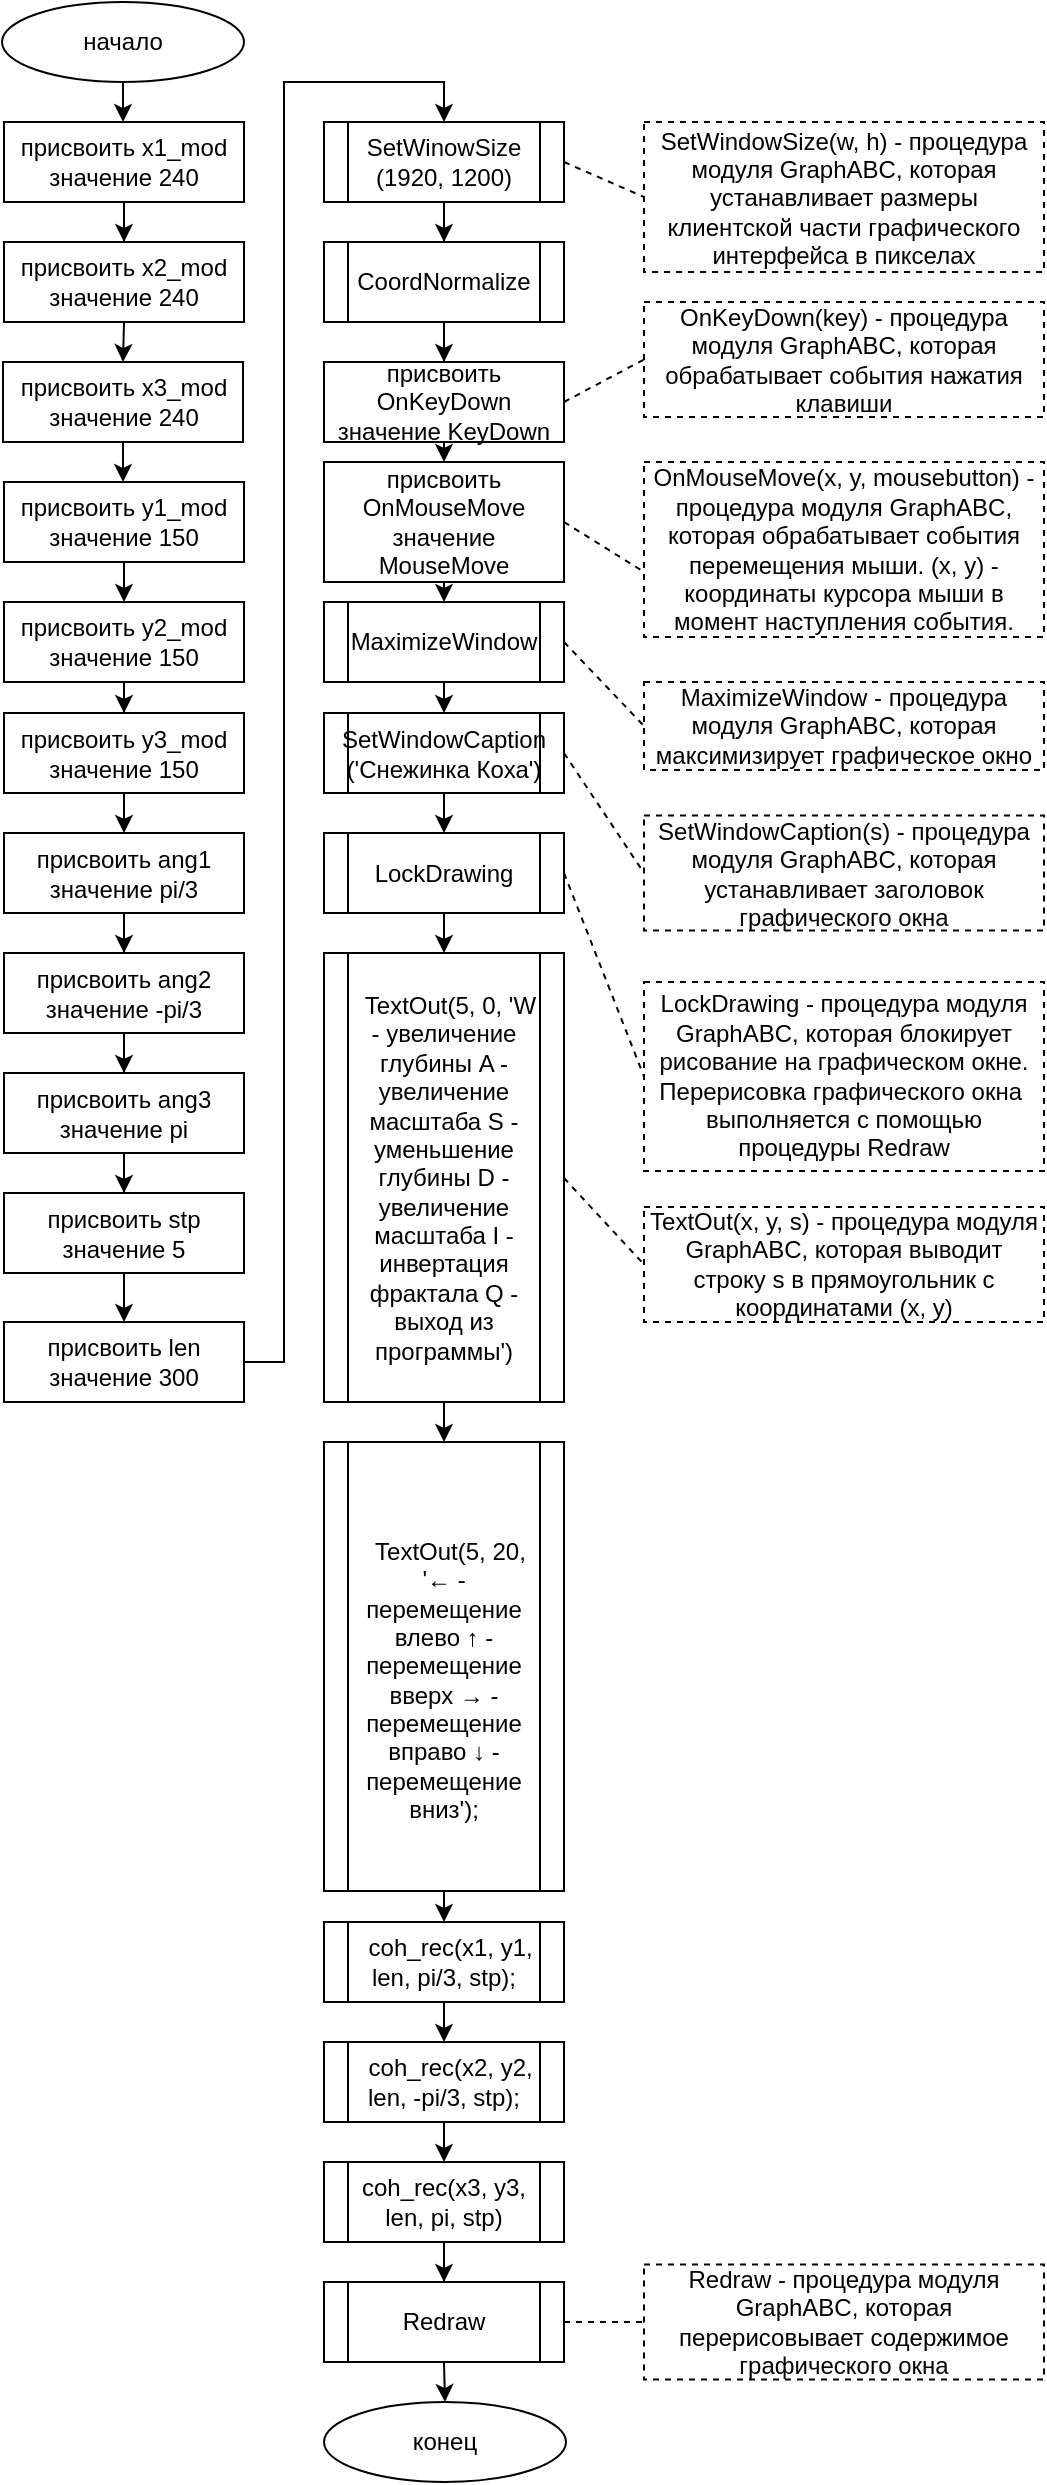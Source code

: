 <mxfile version="23.0.2" type="device">
  <diagram name="Страница — 1" id="pQ8q6ckDTj6NExo2osQ6">
    <mxGraphModel dx="867" dy="557" grid="1" gridSize="10" guides="1" tooltips="1" connect="1" arrows="1" fold="1" page="1" pageScale="1" pageWidth="827" pageHeight="1169" math="0" shadow="0">
      <root>
        <mxCell id="0" />
        <mxCell id="1" parent="0" />
        <mxCell id="fS_-C7JciXsx0S3O4n0o-3" value="" style="edgeStyle=orthogonalEdgeStyle;rounded=0;orthogonalLoop=1;jettySize=auto;html=1;" edge="1" parent="1" source="fS_-C7JciXsx0S3O4n0o-1" target="fS_-C7JciXsx0S3O4n0o-2">
          <mxGeometry relative="1" as="geometry" />
        </mxCell>
        <mxCell id="fS_-C7JciXsx0S3O4n0o-1" value="начало" style="ellipse;whiteSpace=wrap;html=1;" vertex="1" parent="1">
          <mxGeometry x="359" y="240" width="121" height="40" as="geometry" />
        </mxCell>
        <mxCell id="fS_-C7JciXsx0S3O4n0o-17" style="edgeStyle=orthogonalEdgeStyle;rounded=0;orthogonalLoop=1;jettySize=auto;html=1;entryX=0.5;entryY=0;entryDx=0;entryDy=0;" edge="1" parent="1" source="fS_-C7JciXsx0S3O4n0o-2" target="fS_-C7JciXsx0S3O4n0o-4">
          <mxGeometry relative="1" as="geometry" />
        </mxCell>
        <mxCell id="fS_-C7JciXsx0S3O4n0o-2" value="присвоить x1_mod значение 240" style="rounded=0;whiteSpace=wrap;html=1;" vertex="1" parent="1">
          <mxGeometry x="360" y="300" width="120" height="40" as="geometry" />
        </mxCell>
        <mxCell id="fS_-C7JciXsx0S3O4n0o-18" style="edgeStyle=orthogonalEdgeStyle;rounded=0;orthogonalLoop=1;jettySize=auto;html=1;exitX=0.5;exitY=1;exitDx=0;exitDy=0;entryX=0.5;entryY=0;entryDx=0;entryDy=0;" edge="1" parent="1" source="fS_-C7JciXsx0S3O4n0o-4" target="fS_-C7JciXsx0S3O4n0o-5">
          <mxGeometry relative="1" as="geometry" />
        </mxCell>
        <mxCell id="fS_-C7JciXsx0S3O4n0o-4" value="присвоить x2_mod значение 240" style="rounded=0;whiteSpace=wrap;html=1;" vertex="1" parent="1">
          <mxGeometry x="360" y="360" width="120" height="40" as="geometry" />
        </mxCell>
        <mxCell id="fS_-C7JciXsx0S3O4n0o-19" style="edgeStyle=orthogonalEdgeStyle;rounded=0;orthogonalLoop=1;jettySize=auto;html=1;entryX=0.5;entryY=0;entryDx=0;entryDy=0;" edge="1" parent="1" source="fS_-C7JciXsx0S3O4n0o-5" target="fS_-C7JciXsx0S3O4n0o-9">
          <mxGeometry relative="1" as="geometry" />
        </mxCell>
        <mxCell id="fS_-C7JciXsx0S3O4n0o-5" value="присвоить x3_mod значение 240" style="rounded=0;whiteSpace=wrap;html=1;" vertex="1" parent="1">
          <mxGeometry x="359.5" y="420" width="120" height="40" as="geometry" />
        </mxCell>
        <mxCell id="fS_-C7JciXsx0S3O4n0o-20" style="edgeStyle=orthogonalEdgeStyle;rounded=0;orthogonalLoop=1;jettySize=auto;html=1;exitX=0.5;exitY=1;exitDx=0;exitDy=0;entryX=0.5;entryY=0;entryDx=0;entryDy=0;" edge="1" parent="1" source="fS_-C7JciXsx0S3O4n0o-9" target="fS_-C7JciXsx0S3O4n0o-10">
          <mxGeometry relative="1" as="geometry" />
        </mxCell>
        <mxCell id="fS_-C7JciXsx0S3O4n0o-9" value="присвоить y1_mod значение 150" style="rounded=0;whiteSpace=wrap;html=1;" vertex="1" parent="1">
          <mxGeometry x="360" y="480" width="120" height="40" as="geometry" />
        </mxCell>
        <mxCell id="fS_-C7JciXsx0S3O4n0o-22" value="" style="edgeStyle=orthogonalEdgeStyle;rounded=0;orthogonalLoop=1;jettySize=auto;html=1;" edge="1" parent="1" source="fS_-C7JciXsx0S3O4n0o-10" target="fS_-C7JciXsx0S3O4n0o-11">
          <mxGeometry relative="1" as="geometry" />
        </mxCell>
        <mxCell id="fS_-C7JciXsx0S3O4n0o-10" value="присвоить y2_mod значение 150" style="rounded=0;whiteSpace=wrap;html=1;" vertex="1" parent="1">
          <mxGeometry x="360" y="540" width="120" height="40" as="geometry" />
        </mxCell>
        <mxCell id="fS_-C7JciXsx0S3O4n0o-24" style="edgeStyle=orthogonalEdgeStyle;rounded=0;orthogonalLoop=1;jettySize=auto;html=1;exitX=0.5;exitY=1;exitDx=0;exitDy=0;entryX=0.5;entryY=0;entryDx=0;entryDy=0;" edge="1" parent="1" source="fS_-C7JciXsx0S3O4n0o-11" target="fS_-C7JciXsx0S3O4n0o-23">
          <mxGeometry relative="1" as="geometry" />
        </mxCell>
        <mxCell id="fS_-C7JciXsx0S3O4n0o-11" value="присвоить y3_mod значение 150" style="rounded=0;whiteSpace=wrap;html=1;" vertex="1" parent="1">
          <mxGeometry x="360" y="595.5" width="120" height="40" as="geometry" />
        </mxCell>
        <mxCell id="fS_-C7JciXsx0S3O4n0o-28" style="edgeStyle=orthogonalEdgeStyle;rounded=0;orthogonalLoop=1;jettySize=auto;html=1;entryX=0.5;entryY=0;entryDx=0;entryDy=0;" edge="1" parent="1" source="fS_-C7JciXsx0S3O4n0o-23" target="fS_-C7JciXsx0S3O4n0o-25">
          <mxGeometry relative="1" as="geometry" />
        </mxCell>
        <mxCell id="fS_-C7JciXsx0S3O4n0o-23" value="присвоить ang1 значение pi/3" style="rounded=0;whiteSpace=wrap;html=1;" vertex="1" parent="1">
          <mxGeometry x="360" y="655.5" width="120" height="40" as="geometry" />
        </mxCell>
        <mxCell id="fS_-C7JciXsx0S3O4n0o-29" style="edgeStyle=orthogonalEdgeStyle;rounded=0;orthogonalLoop=1;jettySize=auto;html=1;entryX=0.5;entryY=0;entryDx=0;entryDy=0;" edge="1" parent="1" source="fS_-C7JciXsx0S3O4n0o-25" target="fS_-C7JciXsx0S3O4n0o-26">
          <mxGeometry relative="1" as="geometry" />
        </mxCell>
        <mxCell id="fS_-C7JciXsx0S3O4n0o-25" value="присвоить ang2 значение -pi/3" style="rounded=0;whiteSpace=wrap;html=1;" vertex="1" parent="1">
          <mxGeometry x="360" y="715.5" width="120" height="40" as="geometry" />
        </mxCell>
        <mxCell id="fS_-C7JciXsx0S3O4n0o-33" style="edgeStyle=orthogonalEdgeStyle;rounded=0;orthogonalLoop=1;jettySize=auto;html=1;" edge="1" parent="1" source="fS_-C7JciXsx0S3O4n0o-26" target="fS_-C7JciXsx0S3O4n0o-30">
          <mxGeometry relative="1" as="geometry" />
        </mxCell>
        <mxCell id="fS_-C7JciXsx0S3O4n0o-26" value="присвоить ang3 значение pi" style="rounded=0;whiteSpace=wrap;html=1;" vertex="1" parent="1">
          <mxGeometry x="360" y="775.5" width="120" height="40" as="geometry" />
        </mxCell>
        <mxCell id="fS_-C7JciXsx0S3O4n0o-34" style="edgeStyle=orthogonalEdgeStyle;rounded=0;orthogonalLoop=1;jettySize=auto;html=1;entryX=0.5;entryY=0;entryDx=0;entryDy=0;" edge="1" parent="1" source="fS_-C7JciXsx0S3O4n0o-30" target="fS_-C7JciXsx0S3O4n0o-31">
          <mxGeometry relative="1" as="geometry" />
        </mxCell>
        <mxCell id="fS_-C7JciXsx0S3O4n0o-30" value="присвоить stp значение 5" style="rounded=0;whiteSpace=wrap;html=1;" vertex="1" parent="1">
          <mxGeometry x="360" y="835.5" width="120" height="40" as="geometry" />
        </mxCell>
        <mxCell id="fS_-C7JciXsx0S3O4n0o-35" style="edgeStyle=orthogonalEdgeStyle;rounded=0;orthogonalLoop=1;jettySize=auto;html=1;entryX=0.5;entryY=0;entryDx=0;entryDy=0;" edge="1" parent="1" source="fS_-C7JciXsx0S3O4n0o-31" target="fS_-C7JciXsx0S3O4n0o-32">
          <mxGeometry relative="1" as="geometry" />
        </mxCell>
        <mxCell id="fS_-C7JciXsx0S3O4n0o-31" value="присвоить len значение 300" style="rounded=0;whiteSpace=wrap;html=1;" vertex="1" parent="1">
          <mxGeometry x="360" y="900" width="120" height="40" as="geometry" />
        </mxCell>
        <mxCell id="fS_-C7JciXsx0S3O4n0o-48" style="edgeStyle=orthogonalEdgeStyle;rounded=0;orthogonalLoop=1;jettySize=auto;html=1;entryX=0.5;entryY=0;entryDx=0;entryDy=0;" edge="1" parent="1" source="fS_-C7JciXsx0S3O4n0o-32" target="fS_-C7JciXsx0S3O4n0o-36">
          <mxGeometry relative="1" as="geometry" />
        </mxCell>
        <mxCell id="fS_-C7JciXsx0S3O4n0o-32" value="SetWinowSize&lt;br&gt;(1920, 1200)" style="shape=process;whiteSpace=wrap;html=1;backgroundOutline=1;" vertex="1" parent="1">
          <mxGeometry x="520" y="300" width="120" height="40" as="geometry" />
        </mxCell>
        <mxCell id="fS_-C7JciXsx0S3O4n0o-49" style="edgeStyle=orthogonalEdgeStyle;rounded=0;orthogonalLoop=1;jettySize=auto;html=1;entryX=0.5;entryY=0;entryDx=0;entryDy=0;" edge="1" parent="1" source="fS_-C7JciXsx0S3O4n0o-36" target="fS_-C7JciXsx0S3O4n0o-38">
          <mxGeometry relative="1" as="geometry" />
        </mxCell>
        <mxCell id="fS_-C7JciXsx0S3O4n0o-36" value="CoordNormalize" style="shape=process;whiteSpace=wrap;html=1;backgroundOutline=1;" vertex="1" parent="1">
          <mxGeometry x="520" y="360" width="120" height="40" as="geometry" />
        </mxCell>
        <mxCell id="fS_-C7JciXsx0S3O4n0o-50" style="edgeStyle=orthogonalEdgeStyle;rounded=0;orthogonalLoop=1;jettySize=auto;html=1;exitX=0.5;exitY=1;exitDx=0;exitDy=0;entryX=0.5;entryY=0;entryDx=0;entryDy=0;" edge="1" parent="1" source="fS_-C7JciXsx0S3O4n0o-38" target="fS_-C7JciXsx0S3O4n0o-39">
          <mxGeometry relative="1" as="geometry" />
        </mxCell>
        <mxCell id="fS_-C7JciXsx0S3O4n0o-38" value="присвоить OnKeyDown значение KeyDown" style="rounded=0;whiteSpace=wrap;html=1;" vertex="1" parent="1">
          <mxGeometry x="520" y="420" width="120" height="40" as="geometry" />
        </mxCell>
        <mxCell id="fS_-C7JciXsx0S3O4n0o-51" style="edgeStyle=orthogonalEdgeStyle;rounded=0;orthogonalLoop=1;jettySize=auto;html=1;exitX=0.5;exitY=1;exitDx=0;exitDy=0;entryX=0.5;entryY=0;entryDx=0;entryDy=0;" edge="1" parent="1" source="fS_-C7JciXsx0S3O4n0o-39" target="fS_-C7JciXsx0S3O4n0o-40">
          <mxGeometry relative="1" as="geometry" />
        </mxCell>
        <mxCell id="fS_-C7JciXsx0S3O4n0o-39" value="присвоить OnMouseMove&lt;br&gt;значение MouseMove" style="rounded=0;whiteSpace=wrap;html=1;" vertex="1" parent="1">
          <mxGeometry x="520" y="470" width="120" height="60" as="geometry" />
        </mxCell>
        <mxCell id="fS_-C7JciXsx0S3O4n0o-52" style="edgeStyle=orthogonalEdgeStyle;rounded=0;orthogonalLoop=1;jettySize=auto;html=1;exitX=0.5;exitY=1;exitDx=0;exitDy=0;entryX=0.5;entryY=0;entryDx=0;entryDy=0;" edge="1" parent="1" source="fS_-C7JciXsx0S3O4n0o-40" target="fS_-C7JciXsx0S3O4n0o-41">
          <mxGeometry relative="1" as="geometry" />
        </mxCell>
        <mxCell id="fS_-C7JciXsx0S3O4n0o-40" value="MaximizeWindow" style="shape=process;whiteSpace=wrap;html=1;backgroundOutline=1;" vertex="1" parent="1">
          <mxGeometry x="520" y="540" width="120" height="40" as="geometry" />
        </mxCell>
        <mxCell id="fS_-C7JciXsx0S3O4n0o-53" style="edgeStyle=orthogonalEdgeStyle;rounded=0;orthogonalLoop=1;jettySize=auto;html=1;exitX=0.5;exitY=1;exitDx=0;exitDy=0;entryX=0.5;entryY=0;entryDx=0;entryDy=0;" edge="1" parent="1" source="fS_-C7JciXsx0S3O4n0o-41" target="fS_-C7JciXsx0S3O4n0o-42">
          <mxGeometry relative="1" as="geometry" />
        </mxCell>
        <mxCell id="fS_-C7JciXsx0S3O4n0o-41" value="SetWindowCaption&lt;br&gt;(&#39;Снежинка Коха&#39;)" style="shape=process;whiteSpace=wrap;html=1;backgroundOutline=1;" vertex="1" parent="1">
          <mxGeometry x="520" y="595.5" width="120" height="40" as="geometry" />
        </mxCell>
        <mxCell id="fS_-C7JciXsx0S3O4n0o-55" style="edgeStyle=orthogonalEdgeStyle;rounded=0;orthogonalLoop=1;jettySize=auto;html=1;exitX=0.5;exitY=1;exitDx=0;exitDy=0;entryX=0.5;entryY=0;entryDx=0;entryDy=0;" edge="1" parent="1" source="fS_-C7JciXsx0S3O4n0o-42" target="fS_-C7JciXsx0S3O4n0o-43">
          <mxGeometry relative="1" as="geometry" />
        </mxCell>
        <mxCell id="fS_-C7JciXsx0S3O4n0o-42" value="LockDrawing" style="shape=process;whiteSpace=wrap;html=1;backgroundOutline=1;" vertex="1" parent="1">
          <mxGeometry x="520" y="655.5" width="120" height="40" as="geometry" />
        </mxCell>
        <mxCell id="fS_-C7JciXsx0S3O4n0o-56" style="edgeStyle=orthogonalEdgeStyle;rounded=0;orthogonalLoop=1;jettySize=auto;html=1;exitX=0.5;exitY=1;exitDx=0;exitDy=0;entryX=0.5;entryY=0;entryDx=0;entryDy=0;" edge="1" parent="1" source="fS_-C7JciXsx0S3O4n0o-43" target="fS_-C7JciXsx0S3O4n0o-44">
          <mxGeometry relative="1" as="geometry" />
        </mxCell>
        <mxCell id="fS_-C7JciXsx0S3O4n0o-43" value="&lt;div&gt;&amp;nbsp; TextOut(5, 0, &#39;W - увеличение глубины A - увеличение масштаба S - уменьшение глубины D - увеличение масштаба I - инвертация фрактала Q - выход из программы&#39;)&lt;/div&gt;" style="shape=process;whiteSpace=wrap;html=1;backgroundOutline=1;" vertex="1" parent="1">
          <mxGeometry x="520" y="715.5" width="120" height="224.5" as="geometry" />
        </mxCell>
        <mxCell id="fS_-C7JciXsx0S3O4n0o-57" style="edgeStyle=orthogonalEdgeStyle;rounded=0;orthogonalLoop=1;jettySize=auto;html=1;exitX=0.5;exitY=1;exitDx=0;exitDy=0;entryX=0.5;entryY=0;entryDx=0;entryDy=0;" edge="1" parent="1" source="fS_-C7JciXsx0S3O4n0o-44" target="fS_-C7JciXsx0S3O4n0o-45">
          <mxGeometry relative="1" as="geometry" />
        </mxCell>
        <mxCell id="fS_-C7JciXsx0S3O4n0o-44" value="&lt;div&gt;&lt;br&gt;&lt;/div&gt;&lt;div&gt;&amp;nbsp; TextOut(5, 20, &#39;← - перемещение влево ↑ - перемещение вверх → - перемещение вправо ↓ - перемещение вниз&#39;);&lt;/div&gt;" style="shape=process;whiteSpace=wrap;html=1;backgroundOutline=1;" vertex="1" parent="1">
          <mxGeometry x="520" y="960" width="120" height="224.5" as="geometry" />
        </mxCell>
        <mxCell id="fS_-C7JciXsx0S3O4n0o-58" style="edgeStyle=orthogonalEdgeStyle;rounded=0;orthogonalLoop=1;jettySize=auto;html=1;exitX=0.5;exitY=1;exitDx=0;exitDy=0;entryX=0.5;entryY=0;entryDx=0;entryDy=0;" edge="1" parent="1" source="fS_-C7JciXsx0S3O4n0o-45" target="fS_-C7JciXsx0S3O4n0o-46">
          <mxGeometry relative="1" as="geometry" />
        </mxCell>
        <mxCell id="fS_-C7JciXsx0S3O4n0o-45" value="&lt;div&gt;&amp;nbsp; coh_rec(x1, y1, len, pi/3, stp);&lt;/div&gt;" style="shape=process;whiteSpace=wrap;html=1;backgroundOutline=1;" vertex="1" parent="1">
          <mxGeometry x="520" y="1200" width="120" height="40" as="geometry" />
        </mxCell>
        <mxCell id="fS_-C7JciXsx0S3O4n0o-59" style="edgeStyle=orthogonalEdgeStyle;rounded=0;orthogonalLoop=1;jettySize=auto;html=1;exitX=0.5;exitY=1;exitDx=0;exitDy=0;entryX=0.5;entryY=0;entryDx=0;entryDy=0;" edge="1" parent="1" source="fS_-C7JciXsx0S3O4n0o-46" target="fS_-C7JciXsx0S3O4n0o-47">
          <mxGeometry relative="1" as="geometry" />
        </mxCell>
        <mxCell id="fS_-C7JciXsx0S3O4n0o-46" value="&lt;div&gt;&lt;span style=&quot;background-color: initial;&quot;&gt;&amp;nbsp; coh_rec(x2, y2, len, -pi/3, stp);&lt;/span&gt;&lt;/div&gt;" style="shape=process;whiteSpace=wrap;html=1;backgroundOutline=1;" vertex="1" parent="1">
          <mxGeometry x="520" y="1260" width="120" height="40" as="geometry" />
        </mxCell>
        <mxCell id="fS_-C7JciXsx0S3O4n0o-61" style="edgeStyle=orthogonalEdgeStyle;rounded=0;orthogonalLoop=1;jettySize=auto;html=1;entryX=0.5;entryY=0;entryDx=0;entryDy=0;" edge="1" parent="1" source="fS_-C7JciXsx0S3O4n0o-47" target="fS_-C7JciXsx0S3O4n0o-60">
          <mxGeometry relative="1" as="geometry" />
        </mxCell>
        <mxCell id="fS_-C7JciXsx0S3O4n0o-47" value="&lt;div&gt;&lt;span style=&quot;background-color: initial;&quot;&gt;coh_rec(x3, y3, len, pi, stp)&lt;/span&gt;&lt;br&gt;&lt;/div&gt;" style="shape=process;whiteSpace=wrap;html=1;backgroundOutline=1;" vertex="1" parent="1">
          <mxGeometry x="520" y="1320" width="120" height="40" as="geometry" />
        </mxCell>
        <mxCell id="fS_-C7JciXsx0S3O4n0o-63" style="edgeStyle=orthogonalEdgeStyle;rounded=0;orthogonalLoop=1;jettySize=auto;html=1;exitX=0.5;exitY=1;exitDx=0;exitDy=0;entryX=0.5;entryY=0;entryDx=0;entryDy=0;" edge="1" parent="1" source="fS_-C7JciXsx0S3O4n0o-60" target="fS_-C7JciXsx0S3O4n0o-62">
          <mxGeometry relative="1" as="geometry" />
        </mxCell>
        <mxCell id="fS_-C7JciXsx0S3O4n0o-60" value="&lt;div&gt;&lt;span style=&quot;background-color: initial;&quot;&gt;Redraw&lt;/span&gt;&lt;br&gt;&lt;/div&gt;" style="shape=process;whiteSpace=wrap;html=1;backgroundOutline=1;" vertex="1" parent="1">
          <mxGeometry x="520" y="1380" width="120" height="40" as="geometry" />
        </mxCell>
        <mxCell id="fS_-C7JciXsx0S3O4n0o-62" value="конец" style="ellipse;whiteSpace=wrap;html=1;" vertex="1" parent="1">
          <mxGeometry x="520" y="1440" width="121" height="40" as="geometry" />
        </mxCell>
        <mxCell id="fS_-C7JciXsx0S3O4n0o-64" value="SetWindowSize(w, h) - процедура модуля GraphABC, которая устанавливает размеры клиентской части графического интерфейса в пикселах" style="text;html=1;strokeColor=#000000;fillColor=none;align=center;verticalAlign=middle;whiteSpace=wrap;rounded=0;dashed=1;perimeterSpacing=0;glass=0;shadow=0;" vertex="1" parent="1">
          <mxGeometry x="680" y="300" width="200" height="75" as="geometry" />
        </mxCell>
        <mxCell id="fS_-C7JciXsx0S3O4n0o-66" value="" style="endArrow=none;dashed=1;html=1;rounded=0;exitX=1;exitY=0.5;exitDx=0;exitDy=0;entryX=0;entryY=0.5;entryDx=0;entryDy=0;" edge="1" parent="1" source="fS_-C7JciXsx0S3O4n0o-32" target="fS_-C7JciXsx0S3O4n0o-64">
          <mxGeometry width="50" height="50" relative="1" as="geometry">
            <mxPoint x="710" y="490" as="sourcePoint" />
            <mxPoint x="680" y="320" as="targetPoint" />
          </mxGeometry>
        </mxCell>
        <mxCell id="fS_-C7JciXsx0S3O4n0o-67" value="OnKeyDown(key) - процедура модуля GraphABC, которая обрабатывает события нажатия клавиши" style="text;html=1;strokeColor=#000000;fillColor=none;align=center;verticalAlign=middle;whiteSpace=wrap;rounded=0;dashed=1;" vertex="1" parent="1">
          <mxGeometry x="680" y="390" width="200" height="57.5" as="geometry" />
        </mxCell>
        <mxCell id="fS_-C7JciXsx0S3O4n0o-68" value="" style="endArrow=none;dashed=1;html=1;rounded=0;exitX=1;exitY=0.5;exitDx=0;exitDy=0;entryX=0;entryY=0.5;entryDx=0;entryDy=0;" edge="1" parent="1" target="fS_-C7JciXsx0S3O4n0o-67" source="fS_-C7JciXsx0S3O4n0o-38">
          <mxGeometry width="50" height="50" relative="1" as="geometry">
            <mxPoint x="641" y="415" as="sourcePoint" />
            <mxPoint x="761" y="535" as="targetPoint" />
          </mxGeometry>
        </mxCell>
        <mxCell id="fS_-C7JciXsx0S3O4n0o-72" value="OnMouseMove(x, y, mousebutton) - процедура модуля GraphABC, которая обрабатывает события перемещения мыши. (x, y) - координаты курсора мыши в момент наступления события." style="text;html=1;strokeColor=#000000;fillColor=none;align=center;verticalAlign=middle;whiteSpace=wrap;rounded=0;dashed=1;" vertex="1" parent="1">
          <mxGeometry x="680" y="470" width="200" height="87.5" as="geometry" />
        </mxCell>
        <mxCell id="fS_-C7JciXsx0S3O4n0o-73" value="" style="endArrow=none;dashed=1;html=1;rounded=0;entryX=-0.008;entryY=0.617;entryDx=0;entryDy=0;entryPerimeter=0;exitX=1;exitY=0.5;exitDx=0;exitDy=0;" edge="1" parent="1" target="fS_-C7JciXsx0S3O4n0o-72" source="fS_-C7JciXsx0S3O4n0o-39">
          <mxGeometry width="50" height="50" relative="1" as="geometry">
            <mxPoint x="660" y="540" as="sourcePoint" />
            <mxPoint x="771" y="615" as="targetPoint" />
          </mxGeometry>
        </mxCell>
        <mxCell id="fS_-C7JciXsx0S3O4n0o-75" value="MaximizeWindow - процедура модуля GraphABC, которая максимизирует графическое окно" style="text;html=1;strokeColor=#000000;fillColor=none;align=center;verticalAlign=middle;whiteSpace=wrap;rounded=0;dashed=1;" vertex="1" parent="1">
          <mxGeometry x="680" y="580" width="200" height="44" as="geometry" />
        </mxCell>
        <mxCell id="fS_-C7JciXsx0S3O4n0o-76" value="" style="endArrow=none;dashed=1;html=1;rounded=0;exitX=1;exitY=0.5;exitDx=0;exitDy=0;entryX=0;entryY=0.5;entryDx=0;entryDy=0;" edge="1" parent="1" target="fS_-C7JciXsx0S3O4n0o-75" source="fS_-C7JciXsx0S3O4n0o-40">
          <mxGeometry width="50" height="50" relative="1" as="geometry">
            <mxPoint x="640" y="635.5" as="sourcePoint" />
            <mxPoint x="761" y="730.5" as="targetPoint" />
          </mxGeometry>
        </mxCell>
        <mxCell id="fS_-C7JciXsx0S3O4n0o-78" value="SetWindowCaption(s) - процедура модуля GraphABC, которая устанавливает заголовок графического окна" style="text;html=1;strokeColor=#000000;fillColor=none;align=center;verticalAlign=middle;whiteSpace=wrap;rounded=0;dashed=1;" vertex="1" parent="1">
          <mxGeometry x="680" y="646.75" width="200" height="57.5" as="geometry" />
        </mxCell>
        <mxCell id="fS_-C7JciXsx0S3O4n0o-79" value="" style="endArrow=none;dashed=1;html=1;rounded=0;exitX=1;exitY=0.5;exitDx=0;exitDy=0;entryX=0;entryY=0.5;entryDx=0;entryDy=0;" edge="1" parent="1" target="fS_-C7JciXsx0S3O4n0o-78" source="fS_-C7JciXsx0S3O4n0o-41">
          <mxGeometry width="50" height="50" relative="1" as="geometry">
            <mxPoint x="650" y="634" as="sourcePoint" />
            <mxPoint x="771" y="804.5" as="targetPoint" />
          </mxGeometry>
        </mxCell>
        <mxCell id="fS_-C7JciXsx0S3O4n0o-80" value="LockDrawing - процедура модуля GraphABC, которая блокирует рисование на графическом окне. Перерисовка графического окна&amp;nbsp; выполняется с помощью процедуры Redraw" style="text;html=1;strokeColor=#000000;fillColor=none;align=center;verticalAlign=middle;whiteSpace=wrap;rounded=0;dashed=1;" vertex="1" parent="1">
          <mxGeometry x="680" y="730" width="200" height="94.5" as="geometry" />
        </mxCell>
        <mxCell id="fS_-C7JciXsx0S3O4n0o-81" value="" style="endArrow=none;dashed=1;html=1;rounded=0;exitX=1;exitY=0.5;exitDx=0;exitDy=0;entryX=0;entryY=0.5;entryDx=0;entryDy=0;" edge="1" parent="1" target="fS_-C7JciXsx0S3O4n0o-80" source="fS_-C7JciXsx0S3O4n0o-42">
          <mxGeometry width="50" height="50" relative="1" as="geometry">
            <mxPoint x="650" y="693.5" as="sourcePoint" />
            <mxPoint x="781" y="882" as="targetPoint" />
          </mxGeometry>
        </mxCell>
        <mxCell id="fS_-C7JciXsx0S3O4n0o-82" value="TextOut(x, y, s) - процедура модуля GraphABC, которая выводит строку s в прямоугольник с координатами (x, y)" style="text;html=1;strokeColor=#000000;fillColor=none;align=center;verticalAlign=middle;whiteSpace=wrap;rounded=0;dashed=1;" vertex="1" parent="1">
          <mxGeometry x="680" y="842.5" width="200" height="57.5" as="geometry" />
        </mxCell>
        <mxCell id="fS_-C7JciXsx0S3O4n0o-83" value="" style="endArrow=none;dashed=1;html=1;rounded=0;exitX=1;exitY=0.5;exitDx=0;exitDy=0;entryX=0;entryY=0.5;entryDx=0;entryDy=0;" edge="1" parent="1" target="fS_-C7JciXsx0S3O4n0o-82">
          <mxGeometry width="50" height="50" relative="1" as="geometry">
            <mxPoint x="640" y="828" as="sourcePoint" />
            <mxPoint x="771" y="1016.5" as="targetPoint" />
          </mxGeometry>
        </mxCell>
        <mxCell id="fS_-C7JciXsx0S3O4n0o-85" value="Redraw - процедура модуля GraphABC, которая перерисовывает содержимое графического окна" style="text;html=1;strokeColor=#000000;fillColor=none;align=center;verticalAlign=middle;whiteSpace=wrap;rounded=0;dashed=1;" vertex="1" parent="1">
          <mxGeometry x="680" y="1371.25" width="200" height="57.5" as="geometry" />
        </mxCell>
        <mxCell id="fS_-C7JciXsx0S3O4n0o-86" value="" style="endArrow=none;dashed=1;html=1;rounded=0;exitX=1;exitY=0.5;exitDx=0;exitDy=0;entryX=0;entryY=0.5;entryDx=0;entryDy=0;" edge="1" parent="1" target="fS_-C7JciXsx0S3O4n0o-85" source="fS_-C7JciXsx0S3O4n0o-60">
          <mxGeometry width="50" height="50" relative="1" as="geometry">
            <mxPoint x="650" y="1221.25" as="sourcePoint" />
            <mxPoint x="781" y="1409.75" as="targetPoint" />
          </mxGeometry>
        </mxCell>
      </root>
    </mxGraphModel>
  </diagram>
</mxfile>
